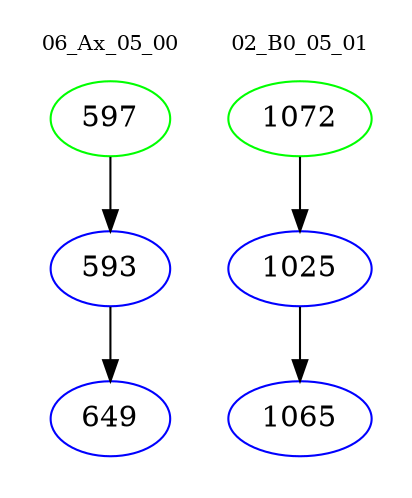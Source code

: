 digraph{
subgraph cluster_0 {
color = white
label = "06_Ax_05_00";
fontsize=10;
T0_597 [label="597", color="green"]
T0_597 -> T0_593 [color="black"]
T0_593 [label="593", color="blue"]
T0_593 -> T0_649 [color="black"]
T0_649 [label="649", color="blue"]
}
subgraph cluster_1 {
color = white
label = "02_B0_05_01";
fontsize=10;
T1_1072 [label="1072", color="green"]
T1_1072 -> T1_1025 [color="black"]
T1_1025 [label="1025", color="blue"]
T1_1025 -> T1_1065 [color="black"]
T1_1065 [label="1065", color="blue"]
}
}

